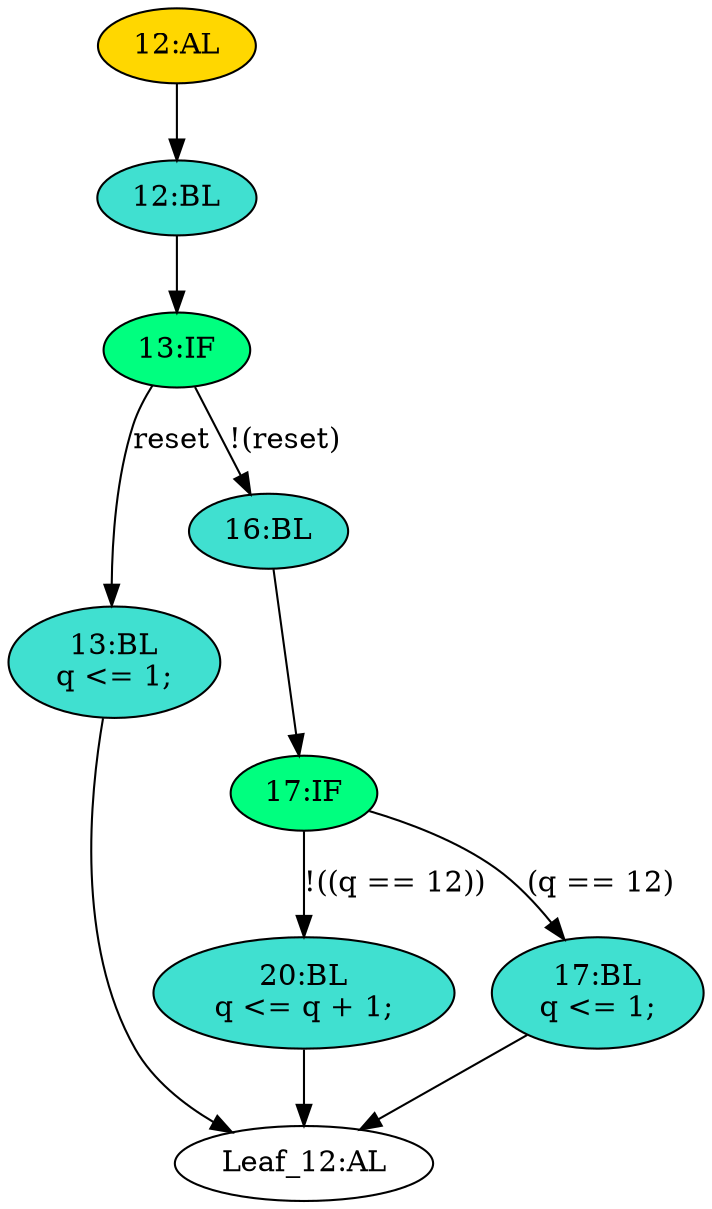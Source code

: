 strict digraph "" {
	node [label="\N"];
	"17:IF"	[ast="<pyverilog.vparser.ast.IfStatement object at 0x7f6cc96a6510>",
		fillcolor=springgreen,
		label="17:IF",
		statements="[]",
		style=filled,
		typ=IfStatement];
	"20:BL"	[ast="<pyverilog.vparser.ast.Block object at 0x7f6cc96a6650>",
		fillcolor=turquoise,
		label="20:BL
q <= q + 1;",
		statements="[<pyverilog.vparser.ast.NonblockingSubstitution object at 0x7f6cc96a6690>]",
		style=filled,
		typ=Block];
	"17:IF" -> "20:BL"	[cond="['q']",
		label="!((q == 12))",
		lineno=17];
	"17:BL"	[ast="<pyverilog.vparser.ast.Block object at 0x7f6cc96a68d0>",
		fillcolor=turquoise,
		label="17:BL
q <= 1;",
		statements="[<pyverilog.vparser.ast.NonblockingSubstitution object at 0x7f6cc96a6910>]",
		style=filled,
		typ=Block];
	"17:IF" -> "17:BL"	[cond="['q']",
		label="(q == 12)",
		lineno=17];
	"Leaf_12:AL"	[def_var="['q']",
		label="Leaf_12:AL"];
	"20:BL" -> "Leaf_12:AL"	[cond="[]",
		lineno=None];
	"17:BL" -> "Leaf_12:AL"	[cond="[]",
		lineno=None];
	"13:BL"	[ast="<pyverilog.vparser.ast.Block object at 0x7f6cc96a6c90>",
		fillcolor=turquoise,
		label="13:BL
q <= 1;",
		statements="[<pyverilog.vparser.ast.NonblockingSubstitution object at 0x7f6cc96a6b50>]",
		style=filled,
		typ=Block];
	"13:BL" -> "Leaf_12:AL"	[cond="[]",
		lineno=None];
	"12:BL"	[ast="<pyverilog.vparser.ast.Block object at 0x7f6cc96a6d50>",
		fillcolor=turquoise,
		label="12:BL",
		statements="[]",
		style=filled,
		typ=Block];
	"13:IF"	[ast="<pyverilog.vparser.ast.IfStatement object at 0x7f6cc96a6d90>",
		fillcolor=springgreen,
		label="13:IF",
		statements="[]",
		style=filled,
		typ=IfStatement];
	"12:BL" -> "13:IF"	[cond="[]",
		lineno=None];
	"13:IF" -> "13:BL"	[cond="['reset']",
		label=reset,
		lineno=13];
	"16:BL"	[ast="<pyverilog.vparser.ast.Block object at 0x7f6cc96a6dd0>",
		fillcolor=turquoise,
		label="16:BL",
		statements="[]",
		style=filled,
		typ=Block];
	"13:IF" -> "16:BL"	[cond="['reset']",
		label="!(reset)",
		lineno=13];
	"12:AL"	[ast="<pyverilog.vparser.ast.Always object at 0x7f6cc96a6ed0>",
		clk_sens=True,
		fillcolor=gold,
		label="12:AL",
		sens="['clk', 'reset']",
		statements="[]",
		style=filled,
		typ=Always,
		use_var="['q', 'reset']"];
	"12:AL" -> "12:BL"	[cond="[]",
		lineno=None];
	"16:BL" -> "17:IF"	[cond="[]",
		lineno=None];
}
